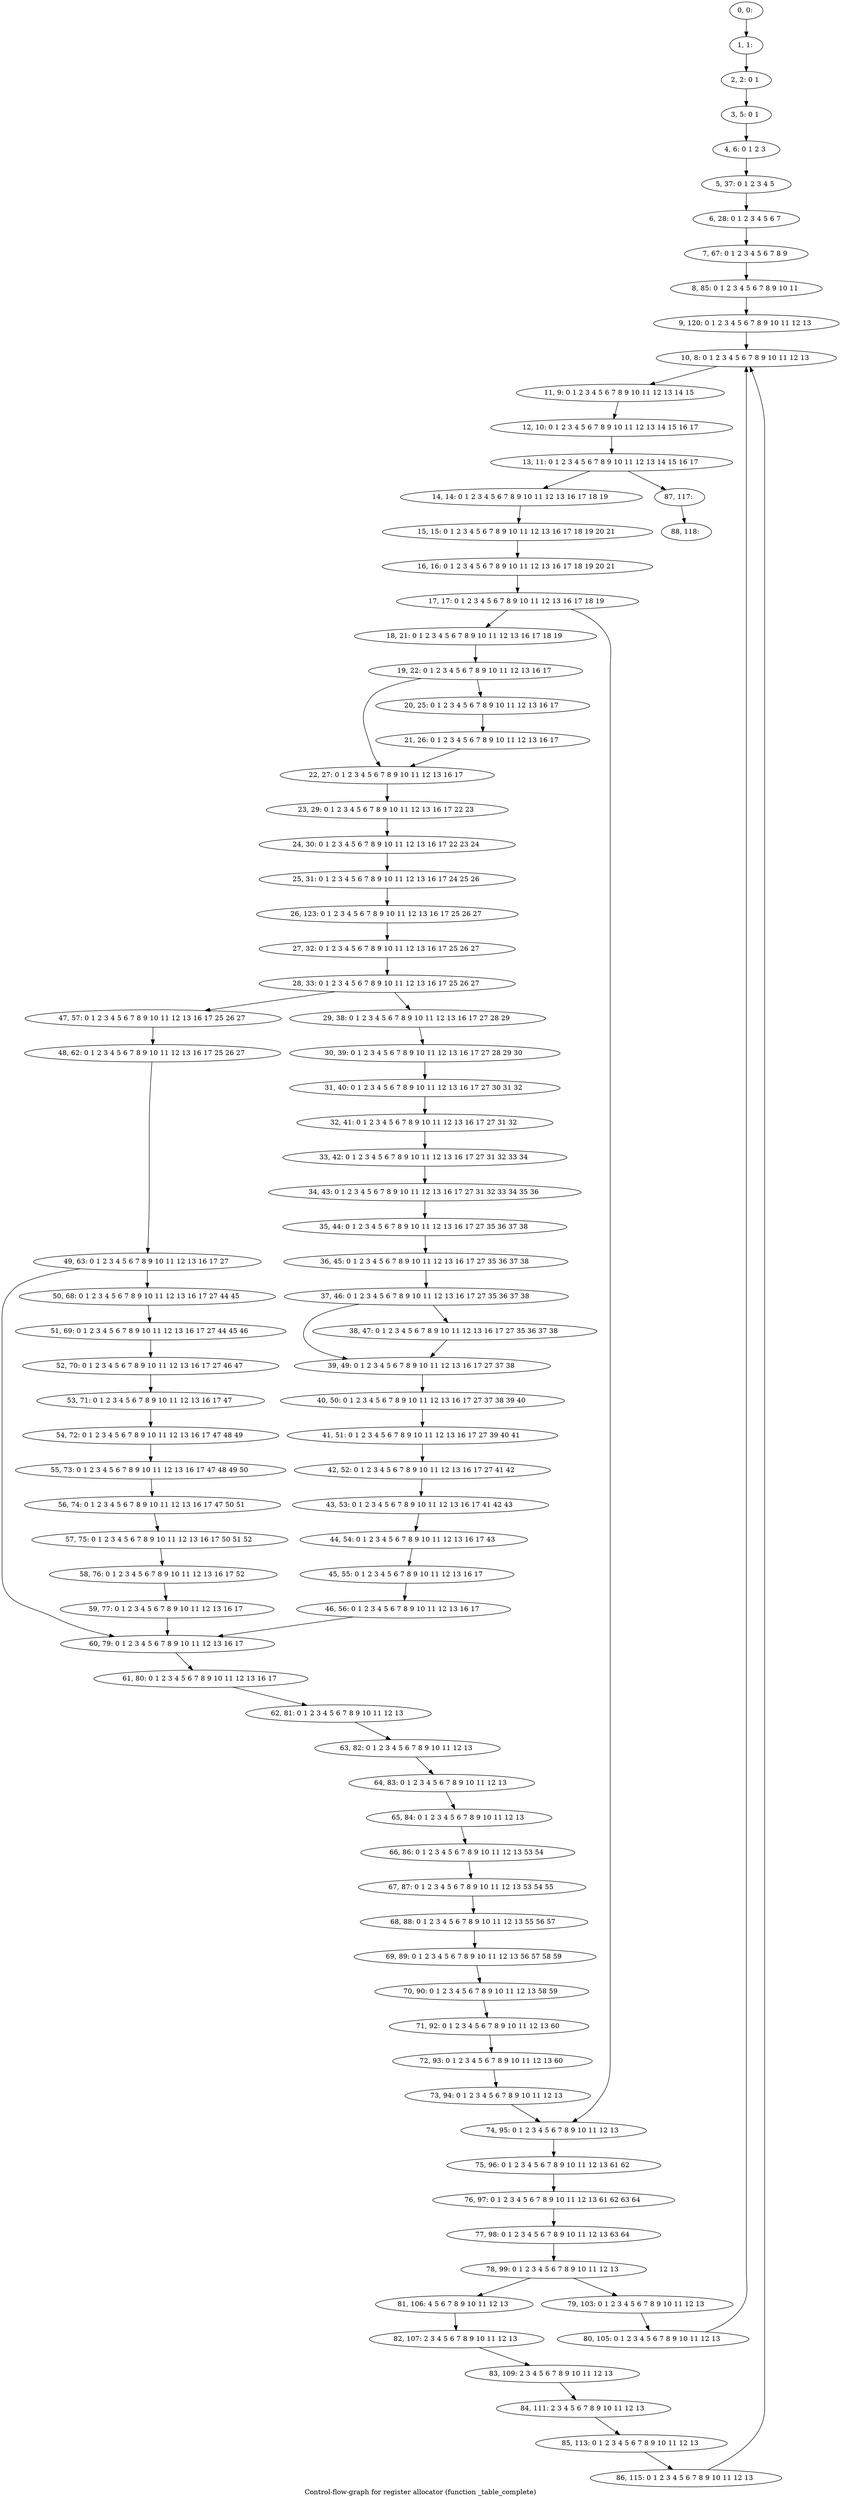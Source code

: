 digraph G {
graph [label="Control-flow-graph for register allocator (function _table_complete)"]
0[label="0, 0: "];
1[label="1, 1: "];
2[label="2, 2: 0 1 "];
3[label="3, 5: 0 1 "];
4[label="4, 6: 0 1 2 3 "];
5[label="5, 37: 0 1 2 3 4 5 "];
6[label="6, 28: 0 1 2 3 4 5 6 7 "];
7[label="7, 67: 0 1 2 3 4 5 6 7 8 9 "];
8[label="8, 85: 0 1 2 3 4 5 6 7 8 9 10 11 "];
9[label="9, 120: 0 1 2 3 4 5 6 7 8 9 10 11 12 13 "];
10[label="10, 8: 0 1 2 3 4 5 6 7 8 9 10 11 12 13 "];
11[label="11, 9: 0 1 2 3 4 5 6 7 8 9 10 11 12 13 14 15 "];
12[label="12, 10: 0 1 2 3 4 5 6 7 8 9 10 11 12 13 14 15 16 17 "];
13[label="13, 11: 0 1 2 3 4 5 6 7 8 9 10 11 12 13 14 15 16 17 "];
14[label="14, 14: 0 1 2 3 4 5 6 7 8 9 10 11 12 13 16 17 18 19 "];
15[label="15, 15: 0 1 2 3 4 5 6 7 8 9 10 11 12 13 16 17 18 19 20 21 "];
16[label="16, 16: 0 1 2 3 4 5 6 7 8 9 10 11 12 13 16 17 18 19 20 21 "];
17[label="17, 17: 0 1 2 3 4 5 6 7 8 9 10 11 12 13 16 17 18 19 "];
18[label="18, 21: 0 1 2 3 4 5 6 7 8 9 10 11 12 13 16 17 18 19 "];
19[label="19, 22: 0 1 2 3 4 5 6 7 8 9 10 11 12 13 16 17 "];
20[label="20, 25: 0 1 2 3 4 5 6 7 8 9 10 11 12 13 16 17 "];
21[label="21, 26: 0 1 2 3 4 5 6 7 8 9 10 11 12 13 16 17 "];
22[label="22, 27: 0 1 2 3 4 5 6 7 8 9 10 11 12 13 16 17 "];
23[label="23, 29: 0 1 2 3 4 5 6 7 8 9 10 11 12 13 16 17 22 23 "];
24[label="24, 30: 0 1 2 3 4 5 6 7 8 9 10 11 12 13 16 17 22 23 24 "];
25[label="25, 31: 0 1 2 3 4 5 6 7 8 9 10 11 12 13 16 17 24 25 26 "];
26[label="26, 123: 0 1 2 3 4 5 6 7 8 9 10 11 12 13 16 17 25 26 27 "];
27[label="27, 32: 0 1 2 3 4 5 6 7 8 9 10 11 12 13 16 17 25 26 27 "];
28[label="28, 33: 0 1 2 3 4 5 6 7 8 9 10 11 12 13 16 17 25 26 27 "];
29[label="29, 38: 0 1 2 3 4 5 6 7 8 9 10 11 12 13 16 17 27 28 29 "];
30[label="30, 39: 0 1 2 3 4 5 6 7 8 9 10 11 12 13 16 17 27 28 29 30 "];
31[label="31, 40: 0 1 2 3 4 5 6 7 8 9 10 11 12 13 16 17 27 30 31 32 "];
32[label="32, 41: 0 1 2 3 4 5 6 7 8 9 10 11 12 13 16 17 27 31 32 "];
33[label="33, 42: 0 1 2 3 4 5 6 7 8 9 10 11 12 13 16 17 27 31 32 33 34 "];
34[label="34, 43: 0 1 2 3 4 5 6 7 8 9 10 11 12 13 16 17 27 31 32 33 34 35 36 "];
35[label="35, 44: 0 1 2 3 4 5 6 7 8 9 10 11 12 13 16 17 27 35 36 37 38 "];
36[label="36, 45: 0 1 2 3 4 5 6 7 8 9 10 11 12 13 16 17 27 35 36 37 38 "];
37[label="37, 46: 0 1 2 3 4 5 6 7 8 9 10 11 12 13 16 17 27 35 36 37 38 "];
38[label="38, 47: 0 1 2 3 4 5 6 7 8 9 10 11 12 13 16 17 27 35 36 37 38 "];
39[label="39, 49: 0 1 2 3 4 5 6 7 8 9 10 11 12 13 16 17 27 37 38 "];
40[label="40, 50: 0 1 2 3 4 5 6 7 8 9 10 11 12 13 16 17 27 37 38 39 40 "];
41[label="41, 51: 0 1 2 3 4 5 6 7 8 9 10 11 12 13 16 17 27 39 40 41 "];
42[label="42, 52: 0 1 2 3 4 5 6 7 8 9 10 11 12 13 16 17 27 41 42 "];
43[label="43, 53: 0 1 2 3 4 5 6 7 8 9 10 11 12 13 16 17 41 42 43 "];
44[label="44, 54: 0 1 2 3 4 5 6 7 8 9 10 11 12 13 16 17 43 "];
45[label="45, 55: 0 1 2 3 4 5 6 7 8 9 10 11 12 13 16 17 "];
46[label="46, 56: 0 1 2 3 4 5 6 7 8 9 10 11 12 13 16 17 "];
47[label="47, 57: 0 1 2 3 4 5 6 7 8 9 10 11 12 13 16 17 25 26 27 "];
48[label="48, 62: 0 1 2 3 4 5 6 7 8 9 10 11 12 13 16 17 25 26 27 "];
49[label="49, 63: 0 1 2 3 4 5 6 7 8 9 10 11 12 13 16 17 27 "];
50[label="50, 68: 0 1 2 3 4 5 6 7 8 9 10 11 12 13 16 17 27 44 45 "];
51[label="51, 69: 0 1 2 3 4 5 6 7 8 9 10 11 12 13 16 17 27 44 45 46 "];
52[label="52, 70: 0 1 2 3 4 5 6 7 8 9 10 11 12 13 16 17 27 46 47 "];
53[label="53, 71: 0 1 2 3 4 5 6 7 8 9 10 11 12 13 16 17 47 "];
54[label="54, 72: 0 1 2 3 4 5 6 7 8 9 10 11 12 13 16 17 47 48 49 "];
55[label="55, 73: 0 1 2 3 4 5 6 7 8 9 10 11 12 13 16 17 47 48 49 50 "];
56[label="56, 74: 0 1 2 3 4 5 6 7 8 9 10 11 12 13 16 17 47 50 51 "];
57[label="57, 75: 0 1 2 3 4 5 6 7 8 9 10 11 12 13 16 17 50 51 52 "];
58[label="58, 76: 0 1 2 3 4 5 6 7 8 9 10 11 12 13 16 17 52 "];
59[label="59, 77: 0 1 2 3 4 5 6 7 8 9 10 11 12 13 16 17 "];
60[label="60, 79: 0 1 2 3 4 5 6 7 8 9 10 11 12 13 16 17 "];
61[label="61, 80: 0 1 2 3 4 5 6 7 8 9 10 11 12 13 16 17 "];
62[label="62, 81: 0 1 2 3 4 5 6 7 8 9 10 11 12 13 "];
63[label="63, 82: 0 1 2 3 4 5 6 7 8 9 10 11 12 13 "];
64[label="64, 83: 0 1 2 3 4 5 6 7 8 9 10 11 12 13 "];
65[label="65, 84: 0 1 2 3 4 5 6 7 8 9 10 11 12 13 "];
66[label="66, 86: 0 1 2 3 4 5 6 7 8 9 10 11 12 13 53 54 "];
67[label="67, 87: 0 1 2 3 4 5 6 7 8 9 10 11 12 13 53 54 55 "];
68[label="68, 88: 0 1 2 3 4 5 6 7 8 9 10 11 12 13 55 56 57 "];
69[label="69, 89: 0 1 2 3 4 5 6 7 8 9 10 11 12 13 56 57 58 59 "];
70[label="70, 90: 0 1 2 3 4 5 6 7 8 9 10 11 12 13 58 59 "];
71[label="71, 92: 0 1 2 3 4 5 6 7 8 9 10 11 12 13 60 "];
72[label="72, 93: 0 1 2 3 4 5 6 7 8 9 10 11 12 13 60 "];
73[label="73, 94: 0 1 2 3 4 5 6 7 8 9 10 11 12 13 "];
74[label="74, 95: 0 1 2 3 4 5 6 7 8 9 10 11 12 13 "];
75[label="75, 96: 0 1 2 3 4 5 6 7 8 9 10 11 12 13 61 62 "];
76[label="76, 97: 0 1 2 3 4 5 6 7 8 9 10 11 12 13 61 62 63 64 "];
77[label="77, 98: 0 1 2 3 4 5 6 7 8 9 10 11 12 13 63 64 "];
78[label="78, 99: 0 1 2 3 4 5 6 7 8 9 10 11 12 13 "];
79[label="79, 103: 0 1 2 3 4 5 6 7 8 9 10 11 12 13 "];
80[label="80, 105: 0 1 2 3 4 5 6 7 8 9 10 11 12 13 "];
81[label="81, 106: 4 5 6 7 8 9 10 11 12 13 "];
82[label="82, 107: 2 3 4 5 6 7 8 9 10 11 12 13 "];
83[label="83, 109: 2 3 4 5 6 7 8 9 10 11 12 13 "];
84[label="84, 111: 2 3 4 5 6 7 8 9 10 11 12 13 "];
85[label="85, 113: 0 1 2 3 4 5 6 7 8 9 10 11 12 13 "];
86[label="86, 115: 0 1 2 3 4 5 6 7 8 9 10 11 12 13 "];
87[label="87, 117: "];
88[label="88, 118: "];
0->1 ;
1->2 ;
2->3 ;
3->4 ;
4->5 ;
5->6 ;
6->7 ;
7->8 ;
8->9 ;
9->10 ;
10->11 ;
11->12 ;
12->13 ;
13->14 ;
13->87 ;
14->15 ;
15->16 ;
16->17 ;
17->18 ;
17->74 ;
18->19 ;
19->20 ;
19->22 ;
20->21 ;
21->22 ;
22->23 ;
23->24 ;
24->25 ;
25->26 ;
26->27 ;
27->28 ;
28->29 ;
28->47 ;
29->30 ;
30->31 ;
31->32 ;
32->33 ;
33->34 ;
34->35 ;
35->36 ;
36->37 ;
37->38 ;
37->39 ;
38->39 ;
39->40 ;
40->41 ;
41->42 ;
42->43 ;
43->44 ;
44->45 ;
45->46 ;
46->60 ;
47->48 ;
48->49 ;
49->50 ;
49->60 ;
50->51 ;
51->52 ;
52->53 ;
53->54 ;
54->55 ;
55->56 ;
56->57 ;
57->58 ;
58->59 ;
59->60 ;
60->61 ;
61->62 ;
62->63 ;
63->64 ;
64->65 ;
65->66 ;
66->67 ;
67->68 ;
68->69 ;
69->70 ;
70->71 ;
71->72 ;
72->73 ;
73->74 ;
74->75 ;
75->76 ;
76->77 ;
77->78 ;
78->79 ;
78->81 ;
79->80 ;
80->10 ;
81->82 ;
82->83 ;
83->84 ;
84->85 ;
85->86 ;
86->10 ;
87->88 ;
}
